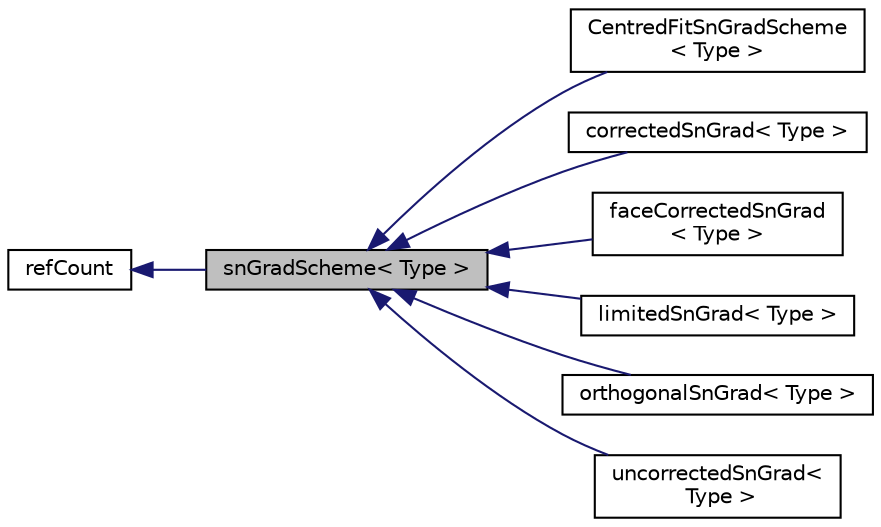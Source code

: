 digraph "snGradScheme&lt; Type &gt;"
{
  bgcolor="transparent";
  edge [fontname="Helvetica",fontsize="10",labelfontname="Helvetica",labelfontsize="10"];
  node [fontname="Helvetica",fontsize="10",shape=record];
  rankdir="LR";
  Node1 [label="snGradScheme\< Type \>",height=0.2,width=0.4,color="black", fillcolor="grey75", style="filled", fontcolor="black"];
  Node2 -> Node1 [dir="back",color="midnightblue",fontsize="10",style="solid",fontname="Helvetica"];
  Node2 [label="refCount",height=0.2,width=0.4,color="black",URL="$a02163.html",tooltip="Reference counter for various OpenFOAM components. "];
  Node1 -> Node3 [dir="back",color="midnightblue",fontsize="10",style="solid",fontname="Helvetica"];
  Node3 [label="CentredFitSnGradScheme\l\< Type \>",height=0.2,width=0.4,color="black",URL="$a00254.html"];
  Node1 -> Node4 [dir="back",color="midnightblue",fontsize="10",style="solid",fontname="Helvetica"];
  Node4 [label="correctedSnGrad\< Type \>",height=0.2,width=0.4,color="black",URL="$a00411.html",tooltip="Simple central-difference snGrad scheme with non-orthogonal correction. "];
  Node1 -> Node5 [dir="back",color="midnightblue",fontsize="10",style="solid",fontname="Helvetica"];
  Node5 [label="faceCorrectedSnGrad\l\< Type \>",height=0.2,width=0.4,color="black",URL="$a00733.html",tooltip="Simple central-difference snGrad scheme with non-orthogonal correction. "];
  Node1 -> Node6 [dir="back",color="midnightblue",fontsize="10",style="solid",fontname="Helvetica"];
  Node6 [label="limitedSnGrad\< Type \>",height=0.2,width=0.4,color="black",URL="$a01351.html",tooltip="Run-time selected snGrad scheme with limited non-orthogonal correction. "];
  Node1 -> Node7 [dir="back",color="midnightblue",fontsize="10",style="solid",fontname="Helvetica"];
  Node7 [label="orthogonalSnGrad\< Type \>",height=0.2,width=0.4,color="black",URL="$a01772.html",tooltip="Simple central-difference snGrad scheme without non-orthogonal correction. "];
  Node1 -> Node8 [dir="back",color="midnightblue",fontsize="10",style="solid",fontname="Helvetica"];
  Node8 [label="uncorrectedSnGrad\<\l Type \>",height=0.2,width=0.4,color="black",URL="$a02849.html",tooltip="Simple central-difference snGrad scheme without non-orthogonal correction. "];
}
